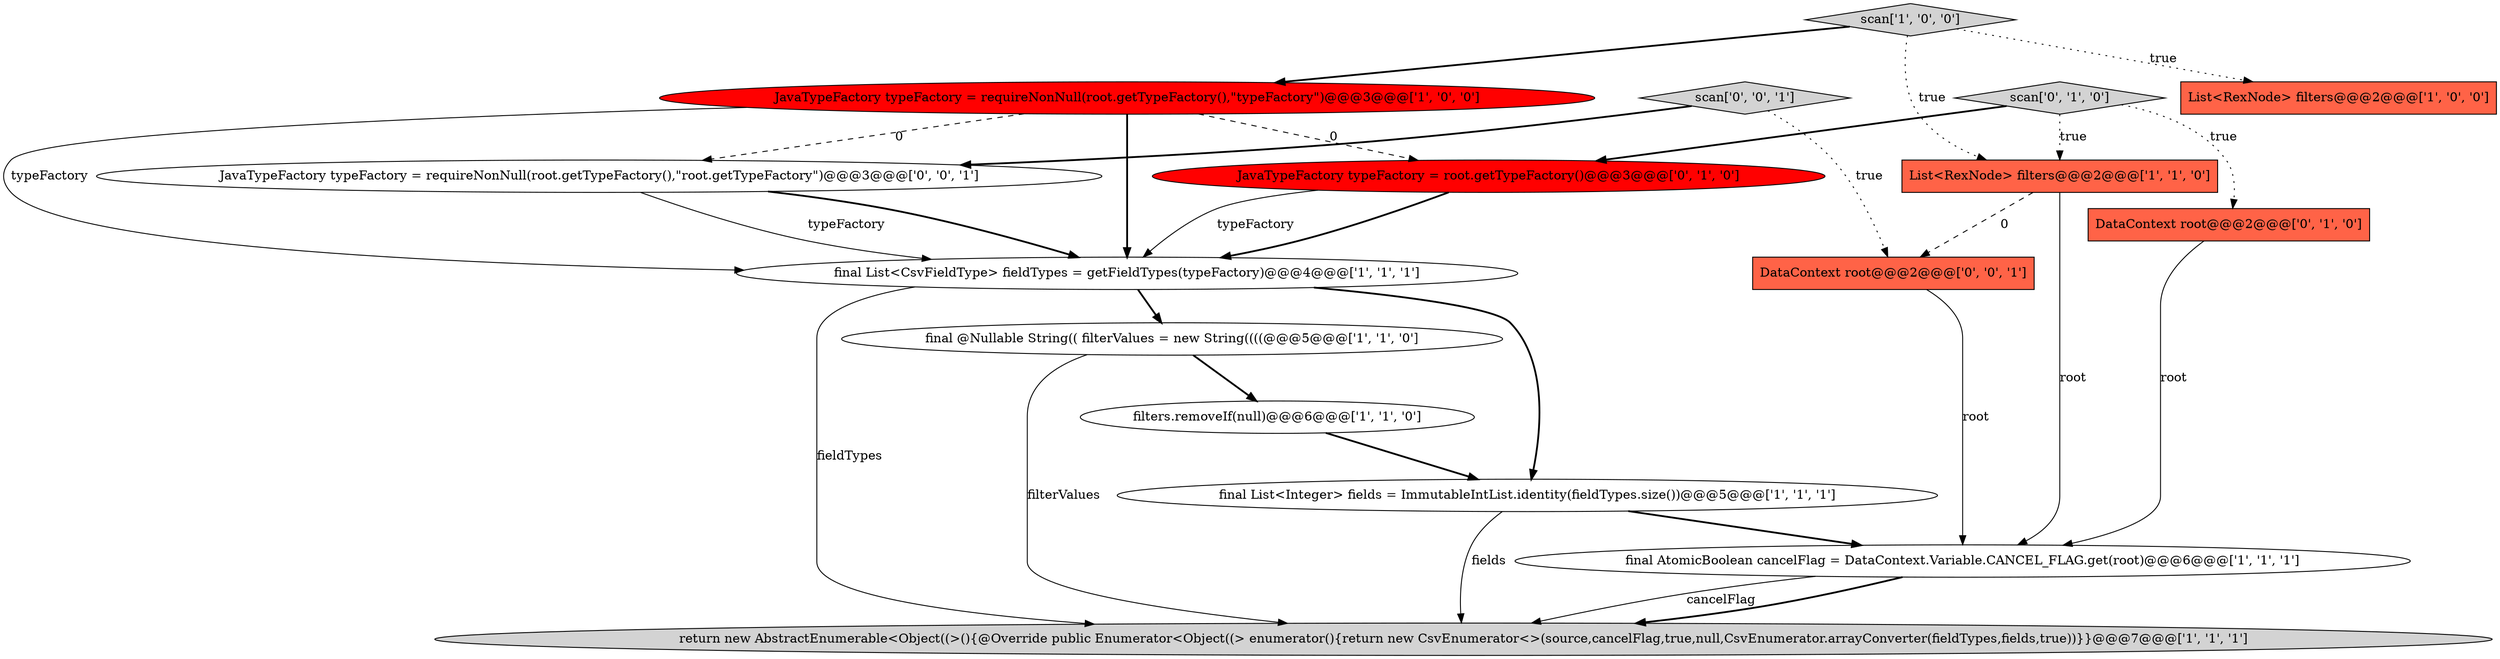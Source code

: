 digraph {
13 [style = filled, label = "JavaTypeFactory typeFactory = requireNonNull(root.getTypeFactory(),\"root.getTypeFactory\")@@@3@@@['0', '0', '1']", fillcolor = white, shape = ellipse image = "AAA0AAABBB3BBB"];
5 [style = filled, label = "final List<CsvFieldType> fieldTypes = getFieldTypes(typeFactory)@@@4@@@['1', '1', '1']", fillcolor = white, shape = ellipse image = "AAA0AAABBB1BBB"];
11 [style = filled, label = "scan['0', '1', '0']", fillcolor = lightgray, shape = diamond image = "AAA0AAABBB2BBB"];
9 [style = filled, label = "final List<Integer> fields = ImmutableIntList.identity(fieldTypes.size())@@@5@@@['1', '1', '1']", fillcolor = white, shape = ellipse image = "AAA0AAABBB1BBB"];
7 [style = filled, label = "final @Nullable String(( filterValues = new String((((@@@5@@@['1', '1', '0']", fillcolor = white, shape = ellipse image = "AAA0AAABBB1BBB"];
12 [style = filled, label = "JavaTypeFactory typeFactory = root.getTypeFactory()@@@3@@@['0', '1', '0']", fillcolor = red, shape = ellipse image = "AAA1AAABBB2BBB"];
8 [style = filled, label = "final AtomicBoolean cancelFlag = DataContext.Variable.CANCEL_FLAG.get(root)@@@6@@@['1', '1', '1']", fillcolor = white, shape = ellipse image = "AAA0AAABBB1BBB"];
2 [style = filled, label = "List<RexNode> filters@@@2@@@['1', '0', '0']", fillcolor = tomato, shape = box image = "AAA0AAABBB1BBB"];
1 [style = filled, label = "filters.removeIf(null)@@@6@@@['1', '1', '0']", fillcolor = white, shape = ellipse image = "AAA0AAABBB1BBB"];
14 [style = filled, label = "scan['0', '0', '1']", fillcolor = lightgray, shape = diamond image = "AAA0AAABBB3BBB"];
6 [style = filled, label = "return new AbstractEnumerable<Object((>(){@Override public Enumerator<Object((> enumerator(){return new CsvEnumerator<>(source,cancelFlag,true,null,CsvEnumerator.arrayConverter(fieldTypes,fields,true))}}@@@7@@@['1', '1', '1']", fillcolor = lightgray, shape = ellipse image = "AAA0AAABBB1BBB"];
3 [style = filled, label = "List<RexNode> filters@@@2@@@['1', '1', '0']", fillcolor = tomato, shape = box image = "AAA0AAABBB1BBB"];
15 [style = filled, label = "DataContext root@@@2@@@['0', '0', '1']", fillcolor = tomato, shape = box image = "AAA0AAABBB3BBB"];
10 [style = filled, label = "DataContext root@@@2@@@['0', '1', '0']", fillcolor = tomato, shape = box image = "AAA0AAABBB2BBB"];
4 [style = filled, label = "JavaTypeFactory typeFactory = requireNonNull(root.getTypeFactory(),\"typeFactory\")@@@3@@@['1', '0', '0']", fillcolor = red, shape = ellipse image = "AAA1AAABBB1BBB"];
0 [style = filled, label = "scan['1', '0', '0']", fillcolor = lightgray, shape = diamond image = "AAA0AAABBB1BBB"];
15->8 [style = solid, label="root"];
7->1 [style = bold, label=""];
4->5 [style = solid, label="typeFactory"];
12->5 [style = bold, label=""];
5->9 [style = bold, label=""];
11->10 [style = dotted, label="true"];
3->8 [style = solid, label="root"];
8->6 [style = bold, label=""];
11->12 [style = bold, label=""];
8->6 [style = solid, label="cancelFlag"];
7->6 [style = solid, label="filterValues"];
9->8 [style = bold, label=""];
1->9 [style = bold, label=""];
4->12 [style = dashed, label="0"];
10->8 [style = solid, label="root"];
14->15 [style = dotted, label="true"];
13->5 [style = solid, label="typeFactory"];
0->4 [style = bold, label=""];
12->5 [style = solid, label="typeFactory"];
13->5 [style = bold, label=""];
3->15 [style = dashed, label="0"];
5->7 [style = bold, label=""];
0->3 [style = dotted, label="true"];
14->13 [style = bold, label=""];
0->2 [style = dotted, label="true"];
4->13 [style = dashed, label="0"];
11->3 [style = dotted, label="true"];
4->5 [style = bold, label=""];
9->6 [style = solid, label="fields"];
5->6 [style = solid, label="fieldTypes"];
}
